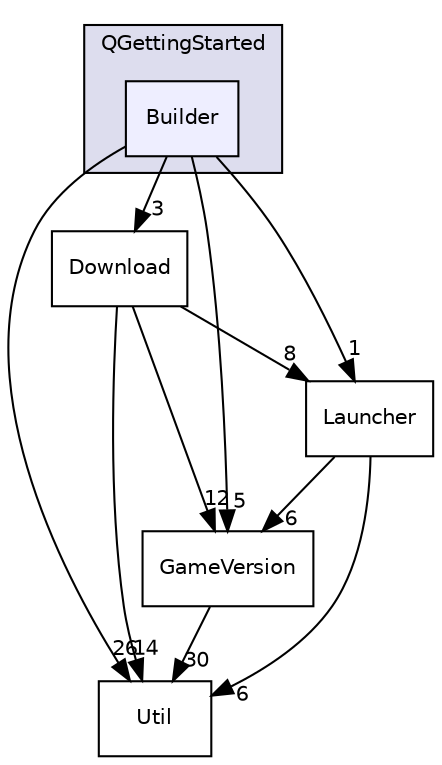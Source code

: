 digraph "F:/Projects/Git/QGettingStarted/QGettingStarted/Builder" {
  compound=true
  node [ fontsize="10", fontname="Helvetica"];
  edge [ labelfontsize="10", labelfontname="Helvetica"];
  subgraph clusterdir_33faca7923b0727d5ff07d4415b69f6b {
    graph [ bgcolor="#ddddee", pencolor="black", label="QGettingStarted" fontname="Helvetica", fontsize="10", URL="dir_33faca7923b0727d5ff07d4415b69f6b.html"]
  dir_e77ca11809a9a4eb4a5806a461b4201a [shape=box, label="Builder", style="filled", fillcolor="#eeeeff", pencolor="black", URL="dir_e77ca11809a9a4eb4a5806a461b4201a.html"];
  }
  dir_df77136a0a02100f425955b2e8c772f6 [shape=box label="GameVersion" URL="dir_df77136a0a02100f425955b2e8c772f6.html"];
  dir_ff3bc41a7f72d601f5c2a0987c81ee5e [shape=box label="Launcher" URL="dir_ff3bc41a7f72d601f5c2a0987c81ee5e.html"];
  dir_a57d3e713690e091552fb7a6f36ebf76 [shape=box label="Download" URL="dir_a57d3e713690e091552fb7a6f36ebf76.html"];
  dir_890fa5e9da6fb108cb536419756a934a [shape=box label="Util" URL="dir_890fa5e9da6fb108cb536419756a934a.html"];
  dir_e77ca11809a9a4eb4a5806a461b4201a->dir_df77136a0a02100f425955b2e8c772f6 [headlabel="5", labeldistance=1.5 headhref="dir_000005_000007.html"];
  dir_e77ca11809a9a4eb4a5806a461b4201a->dir_ff3bc41a7f72d601f5c2a0987c81ee5e [headlabel="1", labeldistance=1.5 headhref="dir_000005_000008.html"];
  dir_e77ca11809a9a4eb4a5806a461b4201a->dir_a57d3e713690e091552fb7a6f36ebf76 [headlabel="3", labeldistance=1.5 headhref="dir_000005_000006.html"];
  dir_e77ca11809a9a4eb4a5806a461b4201a->dir_890fa5e9da6fb108cb536419756a934a [headlabel="26", labeldistance=1.5 headhref="dir_000005_000010.html"];
  dir_df77136a0a02100f425955b2e8c772f6->dir_890fa5e9da6fb108cb536419756a934a [headlabel="30", labeldistance=1.5 headhref="dir_000007_000010.html"];
  dir_ff3bc41a7f72d601f5c2a0987c81ee5e->dir_df77136a0a02100f425955b2e8c772f6 [headlabel="6", labeldistance=1.5 headhref="dir_000008_000007.html"];
  dir_ff3bc41a7f72d601f5c2a0987c81ee5e->dir_890fa5e9da6fb108cb536419756a934a [headlabel="6", labeldistance=1.5 headhref="dir_000008_000010.html"];
  dir_a57d3e713690e091552fb7a6f36ebf76->dir_df77136a0a02100f425955b2e8c772f6 [headlabel="12", labeldistance=1.5 headhref="dir_000006_000007.html"];
  dir_a57d3e713690e091552fb7a6f36ebf76->dir_ff3bc41a7f72d601f5c2a0987c81ee5e [headlabel="8", labeldistance=1.5 headhref="dir_000006_000008.html"];
  dir_a57d3e713690e091552fb7a6f36ebf76->dir_890fa5e9da6fb108cb536419756a934a [headlabel="14", labeldistance=1.5 headhref="dir_000006_000010.html"];
}
